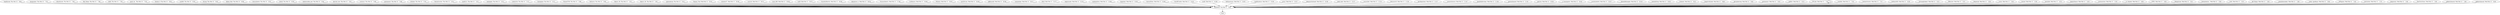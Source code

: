 digraph 
  {
    "BenHowe: Tue Feb 11 -  9:42" -> "Start";
    "YanKislyuk: Thu Feb 13 -  9:04" -> "BenHowe: Tue Feb 11 -  9:42";
    "lexaguskov: Thu Feb 13 -  7:52" -> "BenHowe: Tue Feb 11 -  9:42";
    "AlinaStards: Thu Feb 13 -  7:40" -> "BenHowe: Tue Feb 11 -  9:42";
    "Nik_Nmka: Thu Feb 13 -  7:36" -> "BenHowe: Tue Feb 11 -  9:42";
    "lolk0: Thu Feb 13 -  7:28" -> "BenHowe: Tue Feb 11 -  9:42";
    "push_ok_: Thu Feb 13 -  7:19" -> "BenHowe: Tue Feb 11 -  9:42";
    "Sistem_0: Thu Feb 13 -  6:54" -> "BenHowe: Tue Feb 11 -  9:42";
    "zaz600: Thu Feb 13 -  6:50" -> "BenHowe: Tue Feb 11 -  9:42";
    "iScrag: Thu Feb 13 -  6:42" -> "BenHowe: Tue Feb 11 -  9:42";
    "Aliona_Kim: Thu Feb 13 -  6:39" -> "BenHowe: Tue Feb 11 -  9:42";
    "kimosabette: Thu Feb 13 -  6:31" -> "BenHowe: Tue Feb 11 -  9:42";
    "s0mik: Thu Feb 13 -  6:29" -> "BenHowe: Tue Feb 11 -  9:42";
    "cheburashka_pnz: Thu Feb 13 -  5:54" -> "BenHowe: Tue Feb 11 -  9:42";
    "dervish_lost: Thu Feb 13 -  5:52" -> "BenHowe: Tue Feb 11 -  9:42";
    "svintuss: Thu Feb 13 -  5:49" -> "BenHowe: Tue Feb 11 -  9:42";
    "peremenov: Thu Feb 13 -  5:40" -> "BenHowe: Tue Feb 11 -  9:42";
    "ir0nbee: Thu Feb 13 -  5:24" -> "BenHowe: Tue Feb 11 -  9:42";
    "RuslanLeviev: Thu Feb 13 -  5:24" -> "BenHowe: Tue Feb 11 -  9:42";
    "law6512: Thu Feb 13 -  5:22" -> "BenHowe: Tue Feb 11 -  9:42";
    "xeningem: Thu Feb 13 -  5:15" -> "BenHowe: Tue Feb 11 -  9:42";
    "LekhaChe: Thu Feb 13 -  5:12" -> "BenHowe: Tue Feb 11 -  9:42";
    "Georgique: Thu Feb 13 -  5:12" -> "BenHowe: Tue Feb 11 -  9:42";
    "Flame0709: Thu Feb 13 -  5:09" -> "BenHowe: Tue Feb 11 -  9:42";
    "YolGorro: Thu Feb 13 -  5:00" -> "BenHowe: Tue Feb 11 -  9:42";
    "Oberst_SS: Thu Feb 13 -  1:22" -> "BenHowe: Tue Feb 11 -  9:42";
    "Oberst_SS: Thu Feb 13 -  1:03" -> "BenHowe: Tue Feb 11 -  9:42";
    "spierenburg: Thu Feb 13 -  0:14" -> "BenHowe: Tue Feb 11 -  9:42";
    "Tommy_Pud: Wed Feb 12 - 23:31" -> "BenHowe: Tue Feb 11 -  9:42";
    "rubedar07: Wed Feb 12 - 20:30" -> "BenHowe: Tue Feb 11 -  9:42";
    "ssms54: Wed Feb 12 - 20:21" -> "BenHowe: Tue Feb 11 -  9:42";
    "Leon_BM: Wed Feb 12 - 19:56" -> "BenHowe: Tue Feb 11 -  9:42";
    "IceW: Wed Feb 12 - 19:22" -> "BenHowe: Tue Feb 11 -  9:42";
    "ClaudioAlbertin: Wed Feb 12 - 18:39" -> "BenHowe: Tue Feb 11 -  9:42";
    "lidiyaloves_x: Wed Feb 12 - 18:24" -> "BenHowe: Tue Feb 11 -  9:42";
    "TristanSekeris: Wed Feb 12 - 17:46" -> "BenHowe: Tue Feb 11 -  9:42";
    "UnMesero: Wed Feb 12 - 16:48" -> "BenHowe: Tue Feb 11 -  9:42";
    "Philaios: Wed Feb 12 - 16:42" -> "BenHowe: Tue Feb 11 -  9:42";
    "lys0201roy: Wed Feb 12 - 16:39" -> "BenHowe: Tue Feb 11 -  9:42";
    "Joffreyziell: Wed Feb 12 - 16:36" -> "BenHowe: Tue Feb 11 -  9:42";
    "romandope: Wed Feb 12 - 16:11" -> "BenHowe: Tue Feb 11 -  9:42";
    "d0od: Wed Feb 12 - 15:27" -> "BenHowe: Tue Feb 11 -  9:42";
    "edgarazado: Wed Feb 12 - 15:10" -> "BenHowe: Tue Feb 11 -  9:42";
    "malejandrou: Wed Feb 12 - 15:06" -> "BenHowe: Tue Feb 11 -  9:42";
    "hagasbar: Wed Feb 12 - 15:03" -> "BenHowe: Tue Feb 11 -  9:42";
    "SamuelDam: Wed Feb 12 - 14:48" -> "BenHowe: Tue Feb 11 -  9:42";
    "SaraRCookie: Wed Feb 12 - 14:43" -> "BenHowe: Tue Feb 11 -  9:42";
    "sixdll: Wed Feb 12 - 14:38" -> "BenHowe: Tue Feb 11 -  9:42";
    "DeDaanmans: Wed Feb 12 - 14:02" -> "BenHowe: Tue Feb 11 -  9:42";
    "SadHazelnut: Wed Feb 12 - 13:59" -> "BenHowe: Tue Feb 11 -  9:42";
    "gvssr: Wed Feb 12 - 13:57" -> "BenHowe: Tue Feb 11 -  9:42";
    "MemoryOnSmell: Wed Feb 12 - 13:30" -> "BenHowe: Tue Feb 11 -  9:42";
    "lelek_kofe: Wed Feb 12 - 12:27" -> "BenHowe: Tue Feb 11 -  9:42";
    "macsnider: Wed Feb 12 - 12:24" -> "BenHowe: Tue Feb 11 -  9:42";
    "Morozov43: Wed Feb 12 - 11:59" -> "BenHowe: Tue Feb 11 -  9:42";
    "davidtgriches: Wed Feb 12 - 11:57" -> "BenHowe: Tue Feb 11 -  9:42";
    "sononchalance: Wed Feb 12 - 11:47" -> "BenHowe: Tue Feb 11 -  9:42";
    "InnaShidlovskay: Wed Feb 12 - 11:36" -> "BenHowe: Tue Feb 11 -  9:42";
    "peermohamed: Wed Feb 12 - 11:01" -> "BenHowe: Tue Feb 11 -  9:42";
    "apiyron: Wed Feb 12 - 10:56" -> "BenHowe: Tue Feb 11 -  9:42";
    "n_ismangulov: Wed Feb 12 - 10:42" -> "BenHowe: Tue Feb 11 -  9:42";
    "sarahmedetth: Wed Feb 12 - 10:37" -> "BenHowe: Tue Feb 11 -  9:42";
    "RubenBehaeghe: Wed Feb 12 - 10:19" -> "BenHowe: Tue Feb 11 -  9:42";
    "SeelenKrieg: Wed Feb 12 - 10:02" -> "BenHowe: Tue Feb 11 -  9:42";
    "Cybnext: Wed Feb 12 -  9:52" -> "BenHowe: Tue Feb 11 -  9:42";
    "ZegertvdLinde: Wed Feb 12 -  9:48" -> "BenHowe: Tue Feb 11 -  9:42";
    "ghvanderweg: Wed Feb 12 -  9:45" -> "BenHowe: Tue Feb 11 -  9:42";
    "peremenov: Wed Feb 12 -  8:55" -> "BenHowe: Tue Feb 11 -  9:42";
    "ap00rv: Wed Feb 12 -  8:13" -> "BenHowe: Tue Feb 11 -  9:42";
    "TVLuke: Wed Feb 12 -  7:55" -> "BenHowe: Tue Feb 11 -  9:42";
    "moebile: Wed Feb 12 -  7:35" -> "BenHowe: Tue Feb 11 -  9:42";
    "TorbenSchultz: Wed Feb 12 -  7:21" -> "BenHowe: Tue Feb 11 -  9:42";
    "YaManicKill: Wed Feb 12 -  6:59" -> "BenHowe: Tue Feb 11 -  9:42";
    "Ertraeglichkeit: Wed Feb 12 -  6:15" -> "BenHowe: Tue Feb 11 -  9:42";
    "FBeuster: Wed Feb 12 -  5:51" -> "BenHowe: Tue Feb 11 -  9:42";
    "Nepomuk: Wed Feb 12 -  5:50" -> "BenHowe: Tue Feb 11 -  9:42";
    "scoux: Wed Feb 12 -  5:44" -> "BenHowe: Tue Feb 11 -  9:42";
    "honnel: Wed Feb 12 -  4:28" -> "BenHowe: Tue Feb 11 -  9:42";
    "kwasbeb: Wed Feb 12 -  4:25" -> "BenHowe: Tue Feb 11 -  9:42";
    "bigup2dance: Wed Feb 12 -  4:19" -> "BenHowe: Tue Feb 11 -  9:42";
    "matmannion: Wed Feb 12 -  4:18" -> "BenHowe: Tue Feb 11 -  9:42";
    "sr_rolando: Wed Feb 12 -  4:04" -> "BenHowe: Tue Feb 11 -  9:42";
    "VTPG: Wed Feb 12 -  4:04" -> "BenHowe: Tue Feb 11 -  9:42";
    "WimpyLion: Wed Feb 12 -  3:51" -> "BenHowe: Tue Feb 11 -  9:42";
    "Dronacharya_: Wed Feb 12 -  3:50" -> "BenHowe: Tue Feb 11 -  9:42";
    "sufw: Wed Feb 12 -  3:32" -> "BenHowe: Tue Feb 11 -  9:42";
    "AH_Patjay: Wed Feb 12 -  3:26" -> "BenHowe: Tue Feb 11 -  9:42";
    "ashaolinmonkey: Wed Feb 12 -  2:38" -> "BenHowe: Tue Feb 11 -  9:42";
    "rocky_upadhaya: Wed Feb 12 -  2:04" -> "BenHowe: Tue Feb 11 -  9:42";
    "DTSpawn: Wed Feb 12 -  1:45" -> "BenHowe: Tue Feb 11 -  9:42";
    "kevinchen: Wed Feb 12 -  1:23" -> "BenHowe: Tue Feb 11 -  9:42";
    "diaporesis: Wed Feb 12 -  1:04" -> "BenHowe: Tue Feb 11 -  9:42";
    "TheChrisGlass: Wed Feb 12 -  1:00" -> "BenHowe: Tue Feb 11 -  9:42";
    "gibberishmock: Wed Feb 12 -  1:00" -> "BenHowe: Tue Feb 11 -  9:42";
    "gibberishmock: Wed Feb 12 -  0:59" -> "BenHowe: Tue Feb 11 -  9:42";
    "TVLuke: Wed Feb 12 -  7:55" -> "TVLuke: Wed Feb 12 -  7:55";
  }
